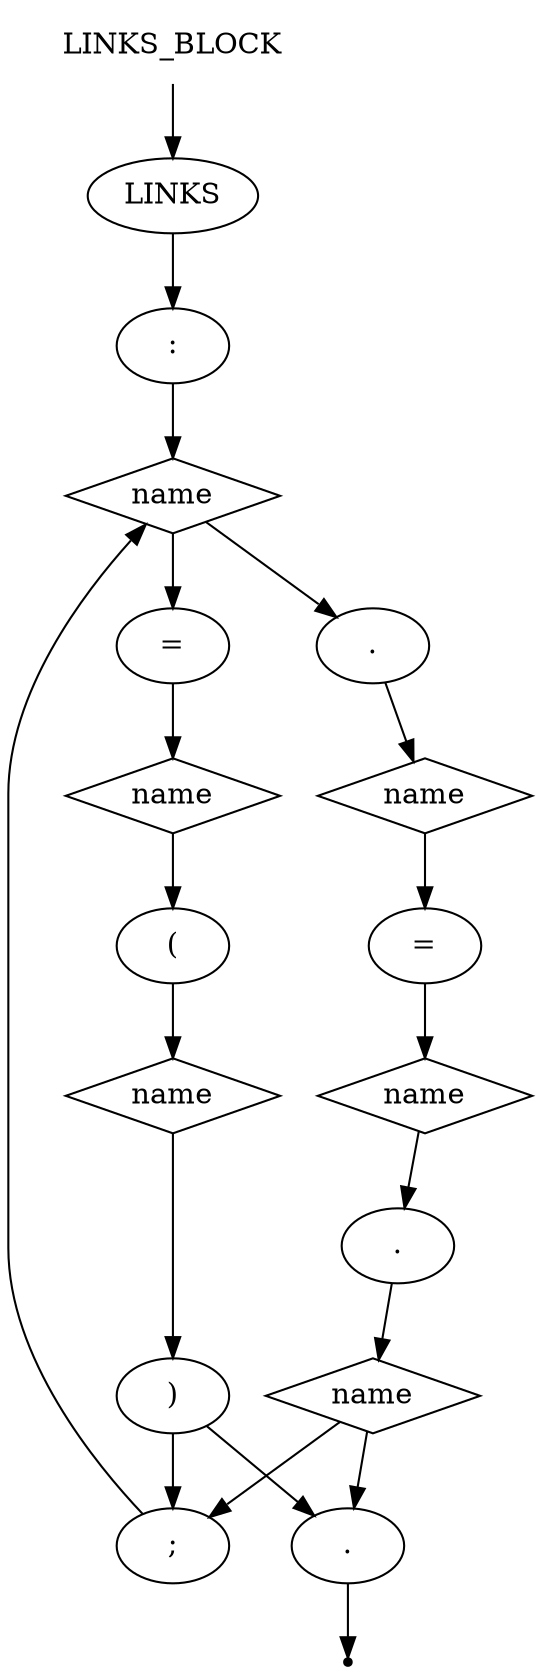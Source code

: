 digraph LINKS_BLOCK {
    start [label=LINKS_BLOCK shape=plaintext]
    O [label=LINKS shape=oval]
    U [label=":" shape=oval]
    A [label=name shape=diamond]
    B [label="=" shape=oval]
    C [label=name shape=diamond]
    K [label="." shape=oval]
    E [label=name shape=diamond]
    F [label="=" shape=oval]
    G [label=name shape=diamond]
    M [label="." shape=oval]
    N [label=name shape=diamond]
    H [label=";" shape=oval]
    I [label="." shape=oval]
    L [label="(" shape=oval]
    J [label=")" shape=oval]
    D [label=name shape=diamond]
    end [label="" shape=point]
    
    start -> O
    O -> U
    U -> A
    A -> B
    A -> K
    B -> C
    C -> L
    L -> D
    D -> J
    J -> H
    J -> I

    H -> A

    K -> E
    E -> F
    F -> G
    G -> M
    M -> N
    N -> H
    N -> I

    I -> end
}